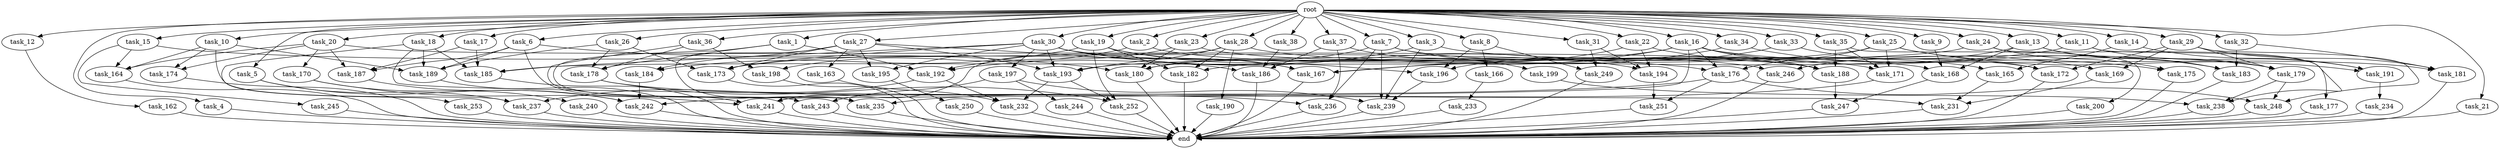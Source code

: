 digraph G {
  task_12 [size="2.048000"];
  task_199 [size="1717986918.400000"];
  task_36 [size="2.048000"];
  task_253 [size="841813590.016000"];
  task_19 [size="2.048000"];
  task_249 [size="1116691496.960000"];
  task_196 [size="1821066133.504000"];
  root [size="0.000000"];
  task_10 [size="2.048000"];
  task_168 [size="2439541424.128000"];
  task_18 [size="2.048000"];
  task_1 [size="2.048000"];
  task_189 [size="2370821947.392000"];
  task_183 [size="4157528342.528000"];
  task_4 [size="2.048000"];
  task_33 [size="2.048000"];
  task_235 [size="1391569403.904000"];
  task_234 [size="618475290.624000"];
  task_22 [size="2.048000"];
  task_252 [size="1391569403.904000"];
  task_15 [size="2.048000"];
  task_5 [size="2.048000"];
  end [size="0.000000"];
  task_246 [size="2010044694.528000"];
  task_167 [size="2044404432.896000"];
  task_14 [size="2.048000"];
  task_244 [size="841813590.016000"];
  task_38 [size="2.048000"];
  task_241 [size="2078764171.264000"];
  task_16 [size="2.048000"];
  task_7 [size="2.048000"];
  task_242 [size="3006477107.200000"];
  task_27 [size="2.048000"];
  task_26 [size="2.048000"];
  task_177 [size="1099511627.776000"];
  task_239 [size="3934190043.136000"];
  task_193 [size="1030792151.040000"];
  task_176 [size="3178275799.040000"];
  task_30 [size="2.048000"];
  task_245 [size="1717986918.400000"];
  task_172 [size="2645699854.336000"];
  task_164 [size="3728031612.928000"];
  task_200 [size="1099511627.776000"];
  task_171 [size="3109556322.304000"];
  task_197 [size="618475290.624000"];
  task_165 [size="137438953.472000"];
  task_179 [size="3264175144.960000"];
  task_182 [size="1065151889.408000"];
  task_237 [size="3058016714.752000"];
  task_231 [size="3951369912.320000"];
  task_17 [size="2.048000"];
  task_169 [size="996432412.672000"];
  task_166 [size="274877906.944000"];
  task_31 [size="2.048000"];
  task_170 [size="618475290.624000"];
  task_194 [size="2302102470.656000"];
  task_2 [size="2.048000"];
  task_35 [size="2.048000"];
  task_3 [size="2.048000"];
  task_187 [size="1116691496.960000"];
  task_247 [size="773094113.280000"];
  task_181 [size="2714419331.072000"];
  task_162 [size="1391569403.904000"];
  task_232 [size="1047972020.224000"];
  task_184 [size="429496729.600000"];
  task_8 [size="2.048000"];
  task_191 [size="755914244.096000"];
  task_236 [size="3435973836.800000"];
  task_29 [size="2.048000"];
  task_198 [size="1683627180.032000"];
  task_21 [size="2.048000"];
  task_28 [size="2.048000"];
  task_163 [size="274877906.944000"];
  task_175 [size="1941325217.792000"];
  task_233 [size="1099511627.776000"];
  task_23 [size="2.048000"];
  task_190 [size="68719476.736000"];
  task_25 [size="2.048000"];
  task_6 [size="2.048000"];
  task_32 [size="2.048000"];
  task_188 [size="3882650435.584000"];
  task_250 [size="841813590.016000"];
  task_20 [size="2.048000"];
  task_243 [size="1683627180.032000"];
  task_238 [size="962072674.304000"];
  task_9 [size="2.048000"];
  task_37 [size="2.048000"];
  task_180 [size="3178275799.040000"];
  task_248 [size="584115552.256000"];
  task_192 [size="3951369912.320000"];
  task_195 [size="893353197.568000"];
  task_185 [size="2989297238.016000"];
  task_186 [size="2834678415.360000"];
  task_34 [size="2.048000"];
  task_240 [size="1099511627.776000"];
  task_173 [size="1803886264.320000"];
  task_174 [size="2010044694.528000"];
  task_178 [size="1752346656.768000"];
  task_13 [size="2.048000"];
  task_251 [size="309237645.312000"];
  task_24 [size="2.048000"];
  task_11 [size="2.048000"];

  task_12 -> task_162 [size="679477248.000000"];
  task_199 -> task_238 [size="301989888.000000"];
  task_36 -> task_198 [size="411041792.000000"];
  task_36 -> task_243 [size="411041792.000000"];
  task_36 -> task_178 [size="411041792.000000"];
  task_253 -> end [size="1.000000"];
  task_19 -> task_252 [size="75497472.000000"];
  task_19 -> task_182 [size="75497472.000000"];
  task_19 -> task_184 [size="75497472.000000"];
  task_19 -> task_167 [size="75497472.000000"];
  task_19 -> task_196 [size="75497472.000000"];
  task_249 -> end [size="1.000000"];
  task_196 -> task_239 [size="134217728.000000"];
  root -> task_12 [size="1.000000"];
  root -> task_35 [size="1.000000"];
  root -> task_14 [size="1.000000"];
  root -> task_36 [size="1.000000"];
  root -> task_37 [size="1.000000"];
  root -> task_6 [size="1.000000"];
  root -> task_32 [size="1.000000"];
  root -> task_38 [size="1.000000"];
  root -> task_19 [size="1.000000"];
  root -> task_20 [size="1.000000"];
  root -> task_16 [size="1.000000"];
  root -> task_9 [size="1.000000"];
  root -> task_31 [size="1.000000"];
  root -> task_10 [size="1.000000"];
  root -> task_1 [size="1.000000"];
  root -> task_18 [size="1.000000"];
  root -> task_5 [size="1.000000"];
  root -> task_2 [size="1.000000"];
  root -> task_4 [size="1.000000"];
  root -> task_27 [size="1.000000"];
  root -> task_11 [size="1.000000"];
  root -> task_23 [size="1.000000"];
  root -> task_3 [size="1.000000"];
  root -> task_26 [size="1.000000"];
  root -> task_7 [size="1.000000"];
  root -> task_34 [size="1.000000"];
  root -> task_17 [size="1.000000"];
  root -> task_33 [size="1.000000"];
  root -> task_15 [size="1.000000"];
  root -> task_22 [size="1.000000"];
  root -> task_29 [size="1.000000"];
  root -> task_8 [size="1.000000"];
  root -> task_30 [size="1.000000"];
  root -> task_13 [size="1.000000"];
  root -> task_25 [size="1.000000"];
  root -> task_24 [size="1.000000"];
  root -> task_21 [size="1.000000"];
  root -> task_28 [size="1.000000"];
  task_10 -> task_164 [size="679477248.000000"];
  task_10 -> task_174 [size="679477248.000000"];
  task_10 -> task_189 [size="679477248.000000"];
  task_10 -> task_237 [size="679477248.000000"];
  task_168 -> task_247 [size="301989888.000000"];
  task_18 -> task_185 [size="411041792.000000"];
  task_18 -> task_253 [size="411041792.000000"];
  task_18 -> task_189 [size="411041792.000000"];
  task_18 -> task_231 [size="411041792.000000"];
  task_1 -> task_235 [size="411041792.000000"];
  task_1 -> task_192 [size="411041792.000000"];
  task_1 -> task_178 [size="411041792.000000"];
  task_189 -> end [size="1.000000"];
  task_183 -> end [size="1.000000"];
  task_4 -> end [size="1.000000"];
  task_33 -> task_172 [size="679477248.000000"];
  task_33 -> task_196 [size="679477248.000000"];
  task_235 -> end [size="1.000000"];
  task_234 -> end [size="1.000000"];
  task_22 -> task_167 [size="411041792.000000"];
  task_22 -> task_169 [size="411041792.000000"];
  task_22 -> task_194 [size="411041792.000000"];
  task_252 -> end [size="1.000000"];
  task_15 -> task_245 [size="838860800.000000"];
  task_15 -> task_176 [size="838860800.000000"];
  task_15 -> task_164 [size="838860800.000000"];
  task_5 -> task_242 [size="679477248.000000"];
  task_5 -> task_237 [size="679477248.000000"];
  task_246 -> end [size="1.000000"];
  task_167 -> end [size="1.000000"];
  task_14 -> task_165 [size="33554432.000000"];
  task_14 -> task_191 [size="33554432.000000"];
  task_244 -> end [size="1.000000"];
  task_38 -> task_186 [size="411041792.000000"];
  task_241 -> end [size="1.000000"];
  task_16 -> task_175 [size="411041792.000000"];
  task_16 -> task_241 [size="411041792.000000"];
  task_16 -> task_173 [size="411041792.000000"];
  task_16 -> task_176 [size="411041792.000000"];
  task_16 -> task_182 [size="411041792.000000"];
  task_16 -> task_181 [size="411041792.000000"];
  task_16 -> task_188 [size="411041792.000000"];
  task_7 -> task_180 [size="536870912.000000"];
  task_7 -> task_172 [size="536870912.000000"];
  task_7 -> task_239 [size="536870912.000000"];
  task_7 -> task_236 [size="536870912.000000"];
  task_7 -> task_188 [size="536870912.000000"];
  task_242 -> end [size="1.000000"];
  task_27 -> task_163 [size="134217728.000000"];
  task_27 -> task_235 [size="134217728.000000"];
  task_27 -> task_184 [size="134217728.000000"];
  task_27 -> task_173 [size="134217728.000000"];
  task_27 -> task_186 [size="134217728.000000"];
  task_27 -> task_195 [size="134217728.000000"];
  task_27 -> task_193 [size="134217728.000000"];
  task_26 -> task_173 [size="33554432.000000"];
  task_26 -> task_189 [size="33554432.000000"];
  task_26 -> task_178 [size="33554432.000000"];
  task_177 -> end [size="1.000000"];
  task_239 -> end [size="1.000000"];
  task_193 -> task_252 [size="301989888.000000"];
  task_193 -> task_232 [size="301989888.000000"];
  task_176 -> task_248 [size="75497472.000000"];
  task_176 -> task_251 [size="75497472.000000"];
  task_176 -> task_242 [size="75497472.000000"];
  task_30 -> task_197 [size="301989888.000000"];
  task_30 -> task_246 [size="301989888.000000"];
  task_30 -> task_167 [size="301989888.000000"];
  task_30 -> task_173 [size="301989888.000000"];
  task_30 -> task_194 [size="301989888.000000"];
  task_30 -> task_195 [size="301989888.000000"];
  task_30 -> task_185 [size="301989888.000000"];
  task_30 -> task_193 [size="301989888.000000"];
  task_245 -> end [size="1.000000"];
  task_172 -> end [size="1.000000"];
  task_164 -> end [size="1.000000"];
  task_200 -> end [size="1.000000"];
  task_171 -> task_235 [size="134217728.000000"];
  task_197 -> task_244 [size="411041792.000000"];
  task_197 -> task_239 [size="411041792.000000"];
  task_197 -> task_243 [size="411041792.000000"];
  task_165 -> task_231 [size="838860800.000000"];
  task_179 -> task_248 [size="134217728.000000"];
  task_179 -> task_238 [size="134217728.000000"];
  task_182 -> end [size="1.000000"];
  task_237 -> end [size="1.000000"];
  task_231 -> end [size="1.000000"];
  task_17 -> task_187 [size="209715200.000000"];
  task_17 -> task_185 [size="209715200.000000"];
  task_169 -> task_231 [size="679477248.000000"];
  task_166 -> task_233 [size="536870912.000000"];
  task_31 -> task_249 [size="411041792.000000"];
  task_31 -> task_194 [size="411041792.000000"];
  task_170 -> task_240 [size="536870912.000000"];
  task_170 -> task_241 [size="536870912.000000"];
  task_194 -> task_251 [size="75497472.000000"];
  task_2 -> task_198 [size="411041792.000000"];
  task_2 -> task_188 [size="411041792.000000"];
  task_35 -> task_171 [size="536870912.000000"];
  task_35 -> task_200 [size="536870912.000000"];
  task_35 -> task_188 [size="536870912.000000"];
  task_3 -> task_239 [size="838860800.000000"];
  task_3 -> task_192 [size="838860800.000000"];
  task_3 -> task_179 [size="838860800.000000"];
  task_187 -> task_242 [size="301989888.000000"];
  task_247 -> end [size="1.000000"];
  task_181 -> end [size="1.000000"];
  task_162 -> end [size="1.000000"];
  task_232 -> end [size="1.000000"];
  task_184 -> task_242 [size="411041792.000000"];
  task_8 -> task_249 [size="134217728.000000"];
  task_8 -> task_196 [size="134217728.000000"];
  task_8 -> task_166 [size="134217728.000000"];
  task_191 -> task_234 [size="301989888.000000"];
  task_236 -> end [size="1.000000"];
  task_29 -> task_172 [size="75497472.000000"];
  task_29 -> task_248 [size="75497472.000000"];
  task_29 -> task_169 [size="75497472.000000"];
  task_29 -> task_179 [size="75497472.000000"];
  task_29 -> task_181 [size="75497472.000000"];
  task_198 -> end [size="1.000000"];
  task_21 -> end [size="1.000000"];
  task_28 -> task_182 [size="33554432.000000"];
  task_28 -> task_165 [size="33554432.000000"];
  task_28 -> task_241 [size="33554432.000000"];
  task_28 -> task_190 [size="33554432.000000"];
  task_28 -> task_193 [size="33554432.000000"];
  task_163 -> task_232 [size="75497472.000000"];
  task_175 -> end [size="1.000000"];
  task_233 -> end [size="1.000000"];
  task_23 -> task_180 [size="679477248.000000"];
  task_23 -> task_192 [size="679477248.000000"];
  task_23 -> task_171 [size="679477248.000000"];
  task_190 -> end [size="1.000000"];
  task_25 -> task_180 [size="301989888.000000"];
  task_25 -> task_183 [size="301989888.000000"];
  task_25 -> task_171 [size="301989888.000000"];
  task_25 -> task_176 [size="301989888.000000"];
  task_25 -> task_191 [size="301989888.000000"];
  task_6 -> task_180 [size="33554432.000000"];
  task_6 -> task_187 [size="33554432.000000"];
  task_6 -> task_241 [size="33554432.000000"];
  task_6 -> task_189 [size="33554432.000000"];
  task_32 -> task_183 [size="838860800.000000"];
  task_32 -> task_181 [size="838860800.000000"];
  task_188 -> task_247 [size="75497472.000000"];
  task_250 -> end [size="1.000000"];
  task_20 -> task_170 [size="301989888.000000"];
  task_20 -> task_187 [size="301989888.000000"];
  task_20 -> task_168 [size="301989888.000000"];
  task_20 -> task_174 [size="301989888.000000"];
  task_20 -> task_164 [size="301989888.000000"];
  task_243 -> end [size="1.000000"];
  task_238 -> end [size="1.000000"];
  task_9 -> task_168 [size="209715200.000000"];
  task_37 -> task_236 [size="838860800.000000"];
  task_37 -> task_186 [size="838860800.000000"];
  task_37 -> task_199 [size="838860800.000000"];
  task_180 -> end [size="1.000000"];
  task_248 -> end [size="1.000000"];
  task_192 -> task_232 [size="134217728.000000"];
  task_192 -> task_237 [size="134217728.000000"];
  task_195 -> task_250 [size="411041792.000000"];
  task_185 -> end [size="1.000000"];
  task_186 -> end [size="1.000000"];
  task_34 -> task_183 [size="209715200.000000"];
  task_34 -> task_167 [size="209715200.000000"];
  task_240 -> end [size="1.000000"];
  task_173 -> end [size="1.000000"];
  task_174 -> end [size="1.000000"];
  task_178 -> task_236 [size="301989888.000000"];
  task_178 -> task_252 [size="301989888.000000"];
  task_13 -> task_183 [size="679477248.000000"];
  task_13 -> task_168 [size="679477248.000000"];
  task_13 -> task_246 [size="679477248.000000"];
  task_13 -> task_179 [size="679477248.000000"];
  task_251 -> end [size="1.000000"];
  task_24 -> task_175 [size="536870912.000000"];
  task_24 -> task_185 [size="536870912.000000"];
  task_24 -> task_177 [size="536870912.000000"];
  task_11 -> task_193 [size="33554432.000000"];
  task_11 -> task_238 [size="33554432.000000"];
  task_11 -> task_191 [size="33554432.000000"];
}
